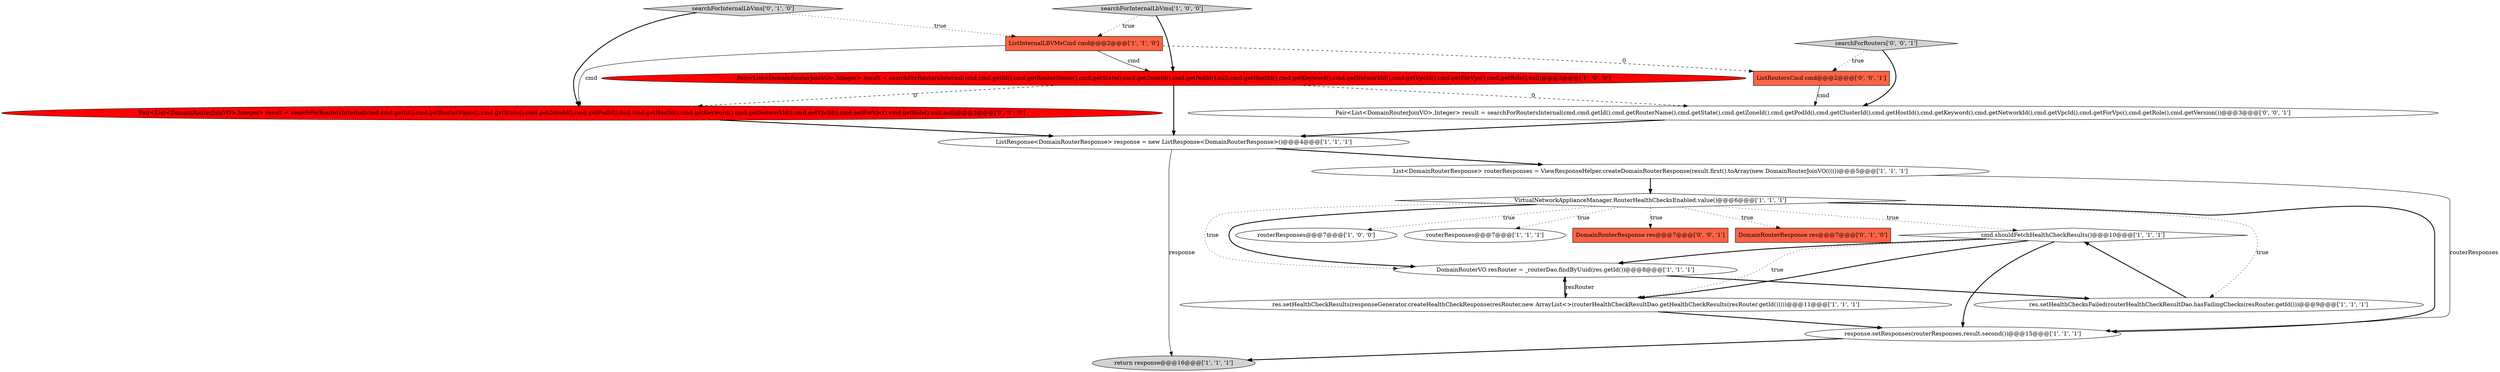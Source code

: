 digraph {
3 [style = filled, label = "Pair<List<DomainRouterJoinVO>,Integer> result = searchForRoutersInternal(cmd,cmd.getId(),cmd.getRouterName(),cmd.getState(),cmd.getZoneId(),cmd.getPodId(),null,cmd.getHostId(),cmd.getKeyword(),cmd.getNetworkId(),cmd.getVpcId(),cmd.getForVpc(),cmd.getRole(),null)@@@3@@@['1', '0', '0']", fillcolor = red, shape = ellipse image = "AAA1AAABBB1BBB"];
15 [style = filled, label = "Pair<List<DomainRouterJoinVO>,Integer> result = searchForRoutersInternal(cmd,cmd.getId(),cmd.getRouterName(),cmd.getState(),cmd.getZoneId(),cmd.getPodId(),null,cmd.getHostId(),cmd.getKeyword(),cmd.getNetworkId(),cmd.getVpcId(),cmd.getForVpc(),cmd.getRole(),null,null)@@@3@@@['0', '1', '0']", fillcolor = red, shape = ellipse image = "AAA1AAABBB2BBB"];
19 [style = filled, label = "searchForRouters['0', '0', '1']", fillcolor = lightgray, shape = diamond image = "AAA0AAABBB3BBB"];
8 [style = filled, label = "cmd.shouldFetchHealthCheckResults()@@@10@@@['1', '1', '1']", fillcolor = white, shape = diamond image = "AAA0AAABBB1BBB"];
6 [style = filled, label = "DomainRouterVO resRouter = _routerDao.findByUuid(res.getId())@@@8@@@['1', '1', '1']", fillcolor = white, shape = ellipse image = "AAA0AAABBB1BBB"];
9 [style = filled, label = "VirtualNetworkApplianceManager.RouterHealthChecksEnabled.value()@@@6@@@['1', '1', '1']", fillcolor = white, shape = diamond image = "AAA0AAABBB1BBB"];
13 [style = filled, label = "res.setHealthCheckResults(responseGenerator.createHealthCheckResponse(resRouter,new ArrayList<>(routerHealthCheckResultDao.getHealthCheckResults(resRouter.getId()))))@@@11@@@['1', '1', '1']", fillcolor = white, shape = ellipse image = "AAA0AAABBB1BBB"];
7 [style = filled, label = "routerResponses@@@7@@@['1', '0', '0']", fillcolor = white, shape = ellipse image = "AAA0AAABBB1BBB"];
11 [style = filled, label = "ListResponse<DomainRouterResponse> response = new ListResponse<DomainRouterResponse>()@@@4@@@['1', '1', '1']", fillcolor = white, shape = ellipse image = "AAA0AAABBB1BBB"];
20 [style = filled, label = "ListRoutersCmd cmd@@@2@@@['0', '0', '1']", fillcolor = tomato, shape = box image = "AAA0AAABBB3BBB"];
2 [style = filled, label = "ListInternalLBVMsCmd cmd@@@2@@@['1', '1', '0']", fillcolor = tomato, shape = box image = "AAA0AAABBB1BBB"];
12 [style = filled, label = "List<DomainRouterResponse> routerResponses = ViewResponseHelper.createDomainRouterResponse(result.first().toArray(new DomainRouterJoinVO(((())@@@5@@@['1', '1', '1']", fillcolor = white, shape = ellipse image = "AAA0AAABBB1BBB"];
14 [style = filled, label = "searchForInternalLbVms['0', '1', '0']", fillcolor = lightgray, shape = diamond image = "AAA0AAABBB2BBB"];
10 [style = filled, label = "routerResponses@@@7@@@['1', '1', '1']", fillcolor = white, shape = ellipse image = "AAA0AAABBB1BBB"];
1 [style = filled, label = "response.setResponses(routerResponses,result.second())@@@15@@@['1', '1', '1']", fillcolor = white, shape = ellipse image = "AAA0AAABBB1BBB"];
4 [style = filled, label = "res.setHealthChecksFailed(routerHealthCheckResultDao.hasFailingChecks(resRouter.getId()))@@@9@@@['1', '1', '1']", fillcolor = white, shape = ellipse image = "AAA0AAABBB1BBB"];
0 [style = filled, label = "return response@@@16@@@['1', '1', '1']", fillcolor = lightgray, shape = ellipse image = "AAA0AAABBB1BBB"];
17 [style = filled, label = "Pair<List<DomainRouterJoinVO>,Integer> result = searchForRoutersInternal(cmd,cmd.getId(),cmd.getRouterName(),cmd.getState(),cmd.getZoneId(),cmd.getPodId(),cmd.getClusterId(),cmd.getHostId(),cmd.getKeyword(),cmd.getNetworkId(),cmd.getVpcId(),cmd.getForVpc(),cmd.getRole(),cmd.getVersion())@@@3@@@['0', '0', '1']", fillcolor = white, shape = ellipse image = "AAA0AAABBB3BBB"];
18 [style = filled, label = "DomainRouterResponse res@@@7@@@['0', '0', '1']", fillcolor = tomato, shape = box image = "AAA0AAABBB3BBB"];
5 [style = filled, label = "searchForInternalLbVms['1', '0', '0']", fillcolor = lightgray, shape = diamond image = "AAA0AAABBB1BBB"];
16 [style = filled, label = "DomainRouterResponse res@@@7@@@['0', '1', '0']", fillcolor = tomato, shape = box image = "AAA0AAABBB2BBB"];
5->3 [style = bold, label=""];
14->2 [style = dotted, label="true"];
3->17 [style = dashed, label="0"];
2->20 [style = dashed, label="0"];
6->13 [style = solid, label="resRouter"];
19->20 [style = dotted, label="true"];
2->3 [style = solid, label="cmd"];
3->11 [style = bold, label=""];
11->12 [style = bold, label=""];
8->6 [style = bold, label=""];
1->0 [style = bold, label=""];
19->17 [style = bold, label=""];
12->1 [style = solid, label="routerResponses"];
20->17 [style = solid, label="cmd"];
12->9 [style = bold, label=""];
9->6 [style = dotted, label="true"];
13->1 [style = bold, label=""];
9->6 [style = bold, label=""];
9->8 [style = dotted, label="true"];
8->1 [style = bold, label=""];
6->4 [style = bold, label=""];
15->11 [style = bold, label=""];
9->4 [style = dotted, label="true"];
2->15 [style = solid, label="cmd"];
4->8 [style = bold, label=""];
9->18 [style = dotted, label="true"];
3->15 [style = dashed, label="0"];
14->15 [style = bold, label=""];
8->13 [style = dotted, label="true"];
11->0 [style = solid, label="response"];
13->6 [style = bold, label=""];
9->1 [style = bold, label=""];
9->7 [style = dotted, label="true"];
9->16 [style = dotted, label="true"];
9->10 [style = dotted, label="true"];
8->13 [style = bold, label=""];
5->2 [style = dotted, label="true"];
17->11 [style = bold, label=""];
}
